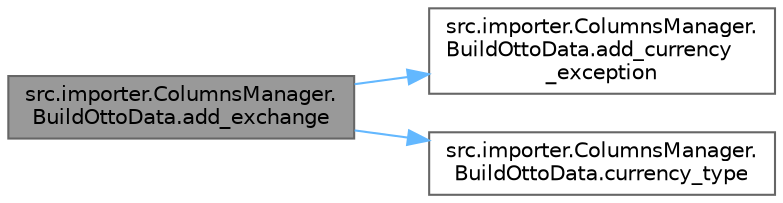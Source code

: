 digraph "src.importer.ColumnsManager.BuildOttoData.add_exchange"
{
 // LATEX_PDF_SIZE
  bgcolor="transparent";
  edge [fontname=Helvetica,fontsize=10,labelfontname=Helvetica,labelfontsize=10];
  node [fontname=Helvetica,fontsize=10,shape=box,height=0.2,width=0.4];
  rankdir="LR";
  Node1 [id="Node000001",label="src.importer.ColumnsManager.\lBuildOttoData.add_exchange",height=0.2,width=0.4,color="gray40", fillcolor="grey60", style="filled", fontcolor="black",tooltip=" "];
  Node1 -> Node2 [id="edge1_Node000001_Node000002",color="steelblue1",style="solid",tooltip=" "];
  Node2 [id="Node000002",label="src.importer.ColumnsManager.\lBuildOttoData.add_currency\l_exception",height=0.2,width=0.4,color="grey40", fillcolor="white", style="filled",URL="$classsrc_1_1importer_1_1_columns_manager_1_1_build_otto_data.html#ac2ce91fc7e01119a19b7eb12a96ca111",tooltip=" "];
  Node1 -> Node3 [id="edge2_Node000001_Node000003",color="steelblue1",style="solid",tooltip=" "];
  Node3 [id="Node000003",label="src.importer.ColumnsManager.\lBuildOttoData.currency_type",height=0.2,width=0.4,color="grey40", fillcolor="white", style="filled",URL="$classsrc_1_1importer_1_1_columns_manager_1_1_build_otto_data.html#a56aa8ac2aad9f30acea9d3bec478f3e0",tooltip=" "];
}

